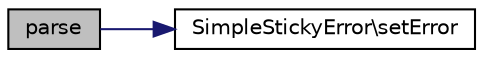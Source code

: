 digraph "parse"
{
  edge [fontname="Helvetica",fontsize="10",labelfontname="Helvetica",labelfontsize="10"];
  node [fontname="Helvetica",fontsize="10",shape=record];
  rankdir="LR";
  Node1 [label="parse",height=0.2,width=0.4,color="black", fillcolor="grey75", style="filled" fontcolor="black"];
  Node1 -> Node2 [color="midnightblue",fontsize="10",style="solid",fontname="Helvetica"];
  Node2 [label="SimpleStickyError\\setError",height=0.2,width=0.4,color="black", fillcolor="white", style="filled",URL="$class_simple_sticky_error.html#a0bc8cac7e04a83c9ca87a99690ef1194"];
}
